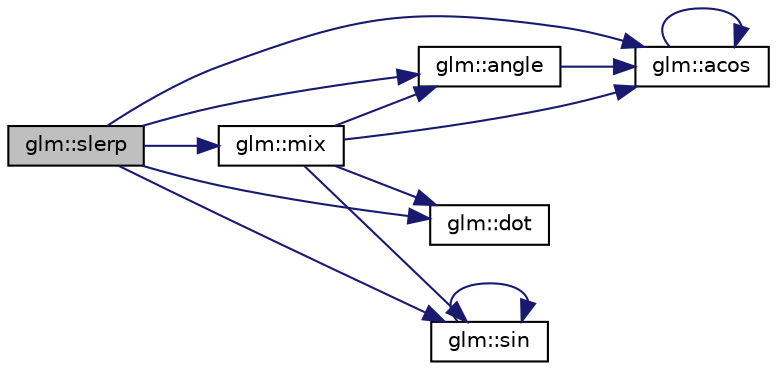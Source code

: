digraph "glm::slerp"
{
 // LATEX_PDF_SIZE
  edge [fontname="Helvetica",fontsize="10",labelfontname="Helvetica",labelfontsize="10"];
  node [fontname="Helvetica",fontsize="10",shape=record];
  rankdir="LR";
  Node1 [label="glm::slerp",height=0.2,width=0.4,color="black", fillcolor="grey75", style="filled", fontcolor="black",tooltip=" "];
  Node1 -> Node2 [color="midnightblue",fontsize="10",style="solid",fontname="Helvetica"];
  Node2 [label="glm::acos",height=0.2,width=0.4,color="black", fillcolor="white", style="filled",URL="$group__core__func__trigonometric.html#ga58ad259b788528fe0a4bd2eeb5e381cc",tooltip=" "];
  Node2 -> Node2 [color="midnightblue",fontsize="10",style="solid",fontname="Helvetica"];
  Node1 -> Node3 [color="midnightblue",fontsize="10",style="solid",fontname="Helvetica"];
  Node3 [label="glm::angle",height=0.2,width=0.4,color="black", fillcolor="white", style="filled",URL="$group__gtc__quaternion.html#gad4a4448baedb198b2b1e7880d2544dc9",tooltip=" "];
  Node3 -> Node2 [color="midnightblue",fontsize="10",style="solid",fontname="Helvetica"];
  Node1 -> Node4 [color="midnightblue",fontsize="10",style="solid",fontname="Helvetica"];
  Node4 [label="glm::dot",height=0.2,width=0.4,color="black", fillcolor="white", style="filled",URL="$group__core__func__geometric.html#ga7dada304da2ba7dd3376ab4f178c3f6b",tooltip=" "];
  Node1 -> Node5 [color="midnightblue",fontsize="10",style="solid",fontname="Helvetica"];
  Node5 [label="glm::mix",height=0.2,width=0.4,color="black", fillcolor="white", style="filled",URL="$group__gtc__quaternion.html#ga31cc82178742c36450f5662bd4fb30b0",tooltip=" "];
  Node5 -> Node2 [color="midnightblue",fontsize="10",style="solid",fontname="Helvetica"];
  Node5 -> Node3 [color="midnightblue",fontsize="10",style="solid",fontname="Helvetica"];
  Node5 -> Node4 [color="midnightblue",fontsize="10",style="solid",fontname="Helvetica"];
  Node5 -> Node6 [color="midnightblue",fontsize="10",style="solid",fontname="Helvetica"];
  Node6 [label="glm::sin",height=0.2,width=0.4,color="black", fillcolor="white", style="filled",URL="$group__core__func__trigonometric.html#ga4a0ddceb6b1e64ce0e4da209dcb021d5",tooltip=" "];
  Node6 -> Node6 [color="midnightblue",fontsize="10",style="solid",fontname="Helvetica"];
  Node1 -> Node6 [color="midnightblue",fontsize="10",style="solid",fontname="Helvetica"];
}
